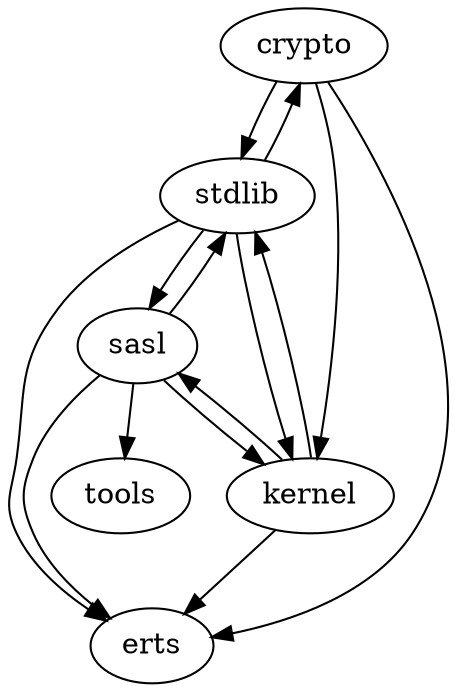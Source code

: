 digraph {
graph[ overlap=false; splines=true; ];
crypto -> {erts; stdlib; kernel; }
erts
kernel -> {erts; stdlib; sasl; }
sasl -> {tools; stdlib; kernel; erts; }
stdlib -> {sasl; kernel; erts; crypto; }
tools
}

